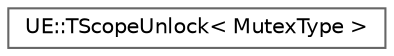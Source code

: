 digraph "Graphical Class Hierarchy"
{
 // INTERACTIVE_SVG=YES
 // LATEX_PDF_SIZE
  bgcolor="transparent";
  edge [fontname=Helvetica,fontsize=10,labelfontname=Helvetica,labelfontsize=10];
  node [fontname=Helvetica,fontsize=10,shape=box,height=0.2,width=0.4];
  rankdir="LR";
  Node0 [id="Node000000",label="UE::TScopeUnlock\< MutexType \>",height=0.2,width=0.4,color="grey40", fillcolor="white", style="filled",URL="$df/de6/classUE_1_1TScopeUnlock.html",tooltip=" "];
}
